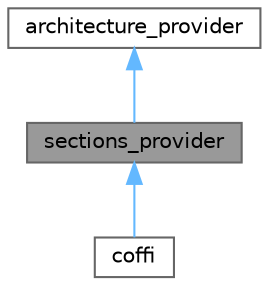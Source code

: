 digraph "sections_provider"
{
 // LATEX_PDF_SIZE
  bgcolor="transparent";
  edge [fontname=Helvetica,fontsize=10,labelfontname=Helvetica,labelfontsize=10];
  node [fontname=Helvetica,fontsize=10,shape=box,height=0.2,width=0.4];
  Node1 [id="Node000001",label="sections_provider",height=0.2,width=0.4,color="gray40", fillcolor="grey60", style="filled", fontcolor="black",tooltip="Interface that gives the headers and sections."];
  Node2 -> Node1 [id="edge1_Node000001_Node000002",dir="back",color="steelblue1",style="solid",tooltip=" "];
  Node2 [id="Node000002",label="architecture_provider",height=0.2,width=0.4,color="gray40", fillcolor="white", style="filled",URL="$class_c_o_f_f_i_1_1architecture__provider.html",tooltip="Interface for architecture information."];
  Node1 -> Node3 [id="edge2_Node000001_Node000003",dir="back",color="steelblue1",style="solid",tooltip=" "];
  Node3 [id="Node000003",label="coffi",height=0.2,width=0.4,color="gray40", fillcolor="white", style="filled",URL="$class_c_o_f_f_i_1_1coffi.html",tooltip="The COFFI library's main class."];
}
